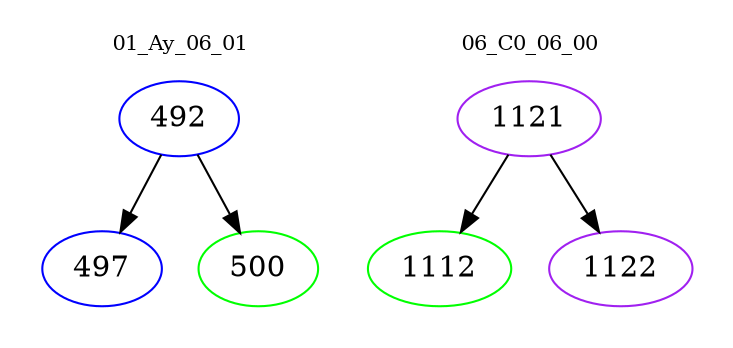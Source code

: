 digraph{
subgraph cluster_0 {
color = white
label = "01_Ay_06_01";
fontsize=10;
T0_492 [label="492", color="blue"]
T0_492 -> T0_497 [color="black"]
T0_497 [label="497", color="blue"]
T0_492 -> T0_500 [color="black"]
T0_500 [label="500", color="green"]
}
subgraph cluster_1 {
color = white
label = "06_C0_06_00";
fontsize=10;
T1_1121 [label="1121", color="purple"]
T1_1121 -> T1_1112 [color="black"]
T1_1112 [label="1112", color="green"]
T1_1121 -> T1_1122 [color="black"]
T1_1122 [label="1122", color="purple"]
}
}
